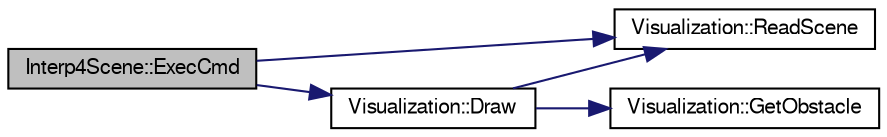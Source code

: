 digraph "Interp4Scene::ExecCmd"
{
  edge [fontname="FreeSans",fontsize="10",labelfontname="FreeSans",labelfontsize="10"];
  node [fontname="FreeSans",fontsize="10",shape=record];
  rankdir="LR";
  Node1 [label="Interp4Scene::ExecCmd",height=0.2,width=0.4,color="black", fillcolor="grey75", style="filled", fontcolor="black"];
  Node1 -> Node2 [color="midnightblue",fontsize="10",style="solid",fontname="FreeSans"];
  Node2 [label="Visualization::ReadScene",height=0.2,width=0.4,color="black", fillcolor="white", style="filled",URL="$class_visualization.html#a4f3c0ad178b308c9ad4ddc9e647d7a16",tooltip="Metoda ma czytać opis sceny z pliku XML. "];
  Node1 -> Node3 [color="midnightblue",fontsize="10",style="solid",fontname="FreeSans"];
  Node3 [label="Visualization::Draw",height=0.2,width=0.4,color="black", fillcolor="white", style="filled",URL="$class_visualization.html#ad5a2dbdd604cafb0c38b586886bbd924",tooltip="Powoduje odrysowanie aktualnej sceny z uwzglęnieniem bieżącej pozycji drona. "];
  Node3 -> Node2 [color="midnightblue",fontsize="10",style="solid",fontname="FreeSans"];
  Node3 -> Node4 [color="midnightblue",fontsize="10",style="solid",fontname="FreeSans"];
  Node4 [label="Visualization::GetObstacle",height=0.2,width=0.4,color="black", fillcolor="white", style="filled",URL="$class_visualization.html#ae3e5a56475e46db693425495ebd0e267",tooltip="Udostępnia wskaźnik na przeszkodę o podanym indeksie. "];
}
